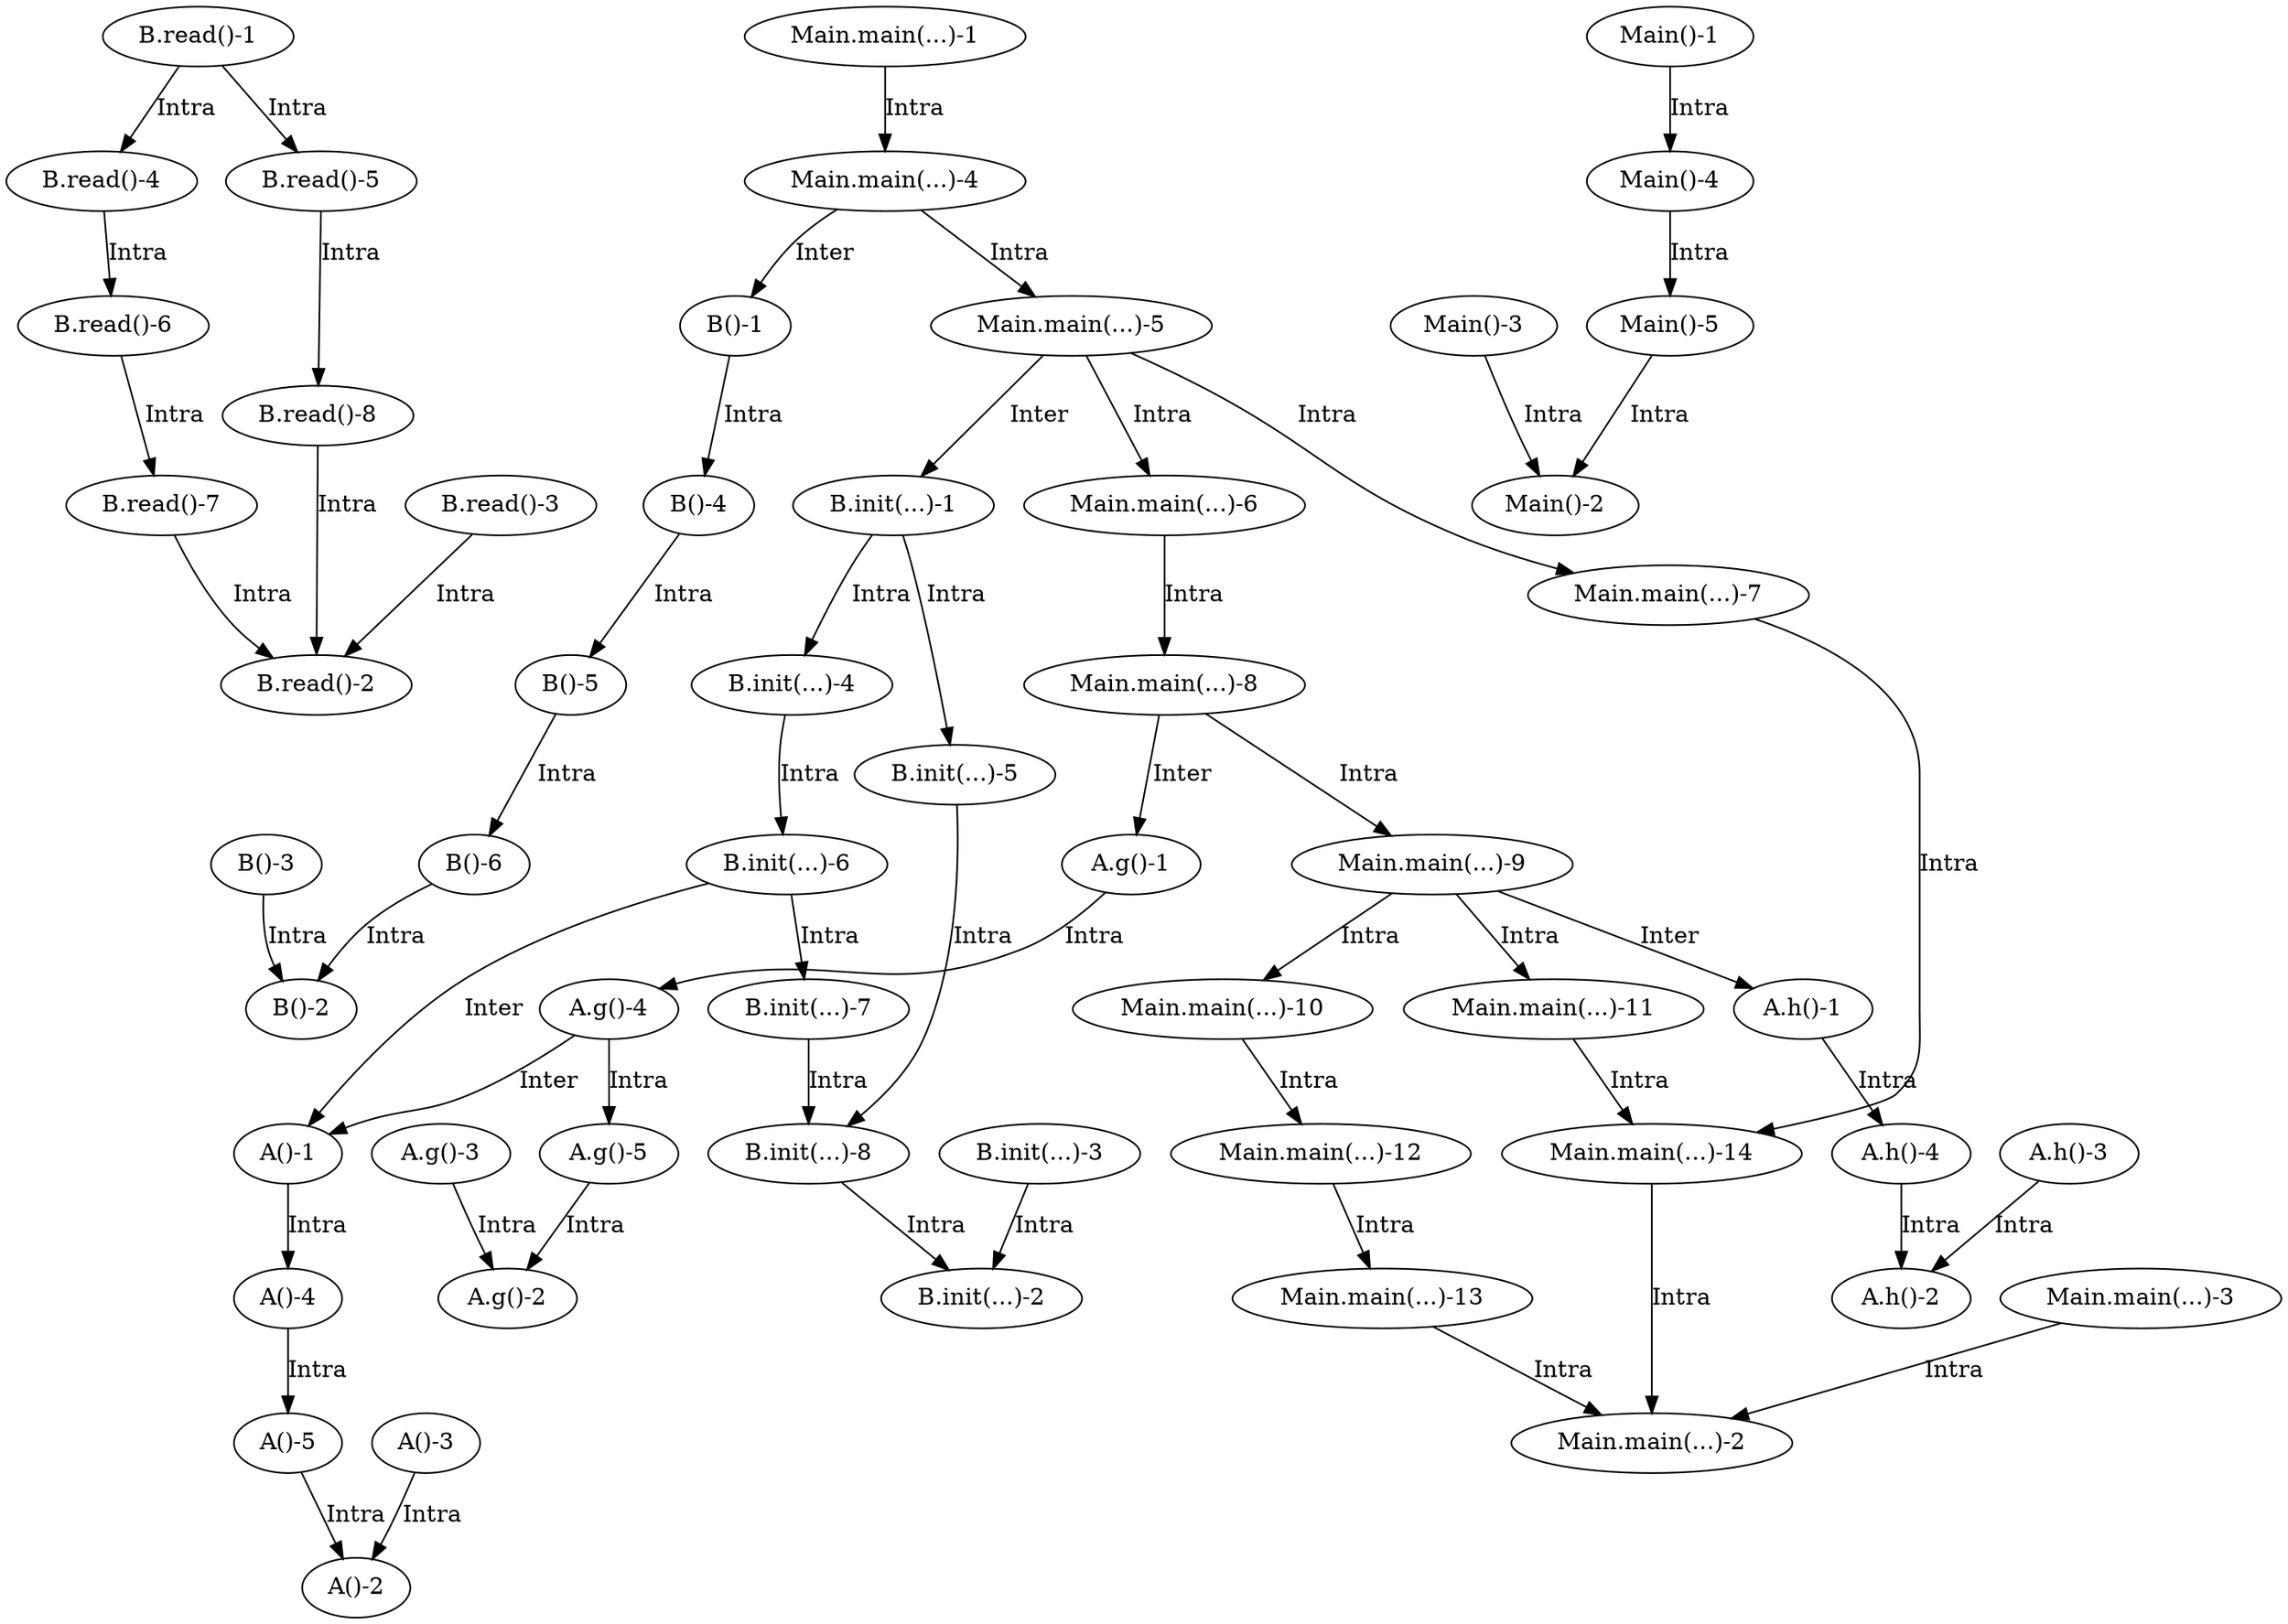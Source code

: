 digraph G {
  "B.read()-4";
  "Main.main(...)-4";
  "B.read()-1";
  "B.read()-6";
  "Main.main(...)-3";
  "Main()-3";
  "B.init(...)-3";
  "A()-5";
  "B.read()-7";
  "A.g()-1";
  "A()-4";
  "A.g()-2";
  "B.init(...)-6";
  "Main.main(...)-14";
  "Main.main(...)-8";
  "B.init(...)-5";
  "B()-2";
  "B()-1";
  "Main.main(...)-1";
  "A.h()-3";
  "Main()-1";
  "Main.main(...)-12";
  "B.init(...)-8";
  "Main.main(...)-2";
  "Main.main(...)-9";
  "A.h()-2";
  "B()-6";
  "A()-1";
  "Main.main(...)-11";
  "B.read()-8";
  "B()-5";
  "A.g()-5";
  "Main.main(...)-5";
  "B()-4";
  "A.h()-1";
  "B.init(...)-7";
  "Main.main(...)-10";
  "B.read()-3";
  "Main.main(...)-7";
  "B()-3";
  "B.read()-5";
  "Main()-5";
  "B.read()-2";
  "Main()-2";
  "A.h()-4";
  "Main()-4";
  "Main.main(...)-13";
  "A.g()-3";
  "A.g()-4";
  "Main.main(...)-6";
  "A()-3";
  "B.init(...)-1";
  "B.init(...)-4";
  "B.init(...)-2";
  "A()-2";
  
  
  "B.read()-4" -> "B.read()-6" [label="Intra", ];
  "Main.main(...)-4" -> "B()-1" [label="Inter", ];
  "Main.main(...)-4" -> "Main.main(...)-5" [label="Intra", ];
  "B.read()-1" -> "B.read()-4" [label="Intra", ];
  "B.read()-1" -> "B.read()-5" [label="Intra", ];
  "B.read()-6" -> "B.read()-7" [label="Intra", ];
  "Main.main(...)-3" -> "Main.main(...)-2" [label="Intra", ];
  "Main()-3" -> "Main()-2" [label="Intra", ];
  "B.init(...)-3" -> "B.init(...)-2" [label="Intra", ];
  "A()-5" -> "A()-2" [label="Intra", ];
  "B.read()-7" -> "B.read()-2" [label="Intra", ];
  "A.g()-1" -> "A.g()-4" [label="Intra", ];
  "A()-4" -> "A()-5" [label="Intra", ];
  "B.init(...)-6" -> "A()-1" [label="Inter", ];
  "B.init(...)-6" -> "B.init(...)-7" [label="Intra", ];
  "Main.main(...)-14" -> "Main.main(...)-2" [label="Intra", ];
  "Main.main(...)-8" -> "A.g()-1" [label="Inter", ];
  "Main.main(...)-8" -> "Main.main(...)-9" [label="Intra", ];
  "B.init(...)-5" -> "B.init(...)-8" [label="Intra", ];
  "B()-1" -> "B()-4" [label="Intra", ];
  "Main.main(...)-1" -> "Main.main(...)-4" [label="Intra", ];
  "A.h()-3" -> "A.h()-2" [label="Intra", ];
  "Main()-1" -> "Main()-4" [label="Intra", ];
  "Main.main(...)-12" -> "Main.main(...)-13" [label="Intra", ];
  "B.init(...)-8" -> "B.init(...)-2" [label="Intra", ];
  "Main.main(...)-9" -> "A.h()-1" [label="Inter", ];
  "Main.main(...)-9" -> "Main.main(...)-10" [label="Intra", ];
  "Main.main(...)-9" -> "Main.main(...)-11" [label="Intra", ];
  "B()-6" -> "B()-2" [label="Intra", ];
  "A()-1" -> "A()-4" [label="Intra", ];
  "Main.main(...)-11" -> "Main.main(...)-14" [label="Intra", ];
  "B.read()-8" -> "B.read()-2" [label="Intra", ];
  "B()-5" -> "B()-6" [label="Intra", ];
  "A.g()-5" -> "A.g()-2" [label="Intra", ];
  "Main.main(...)-5" -> "B.init(...)-1" [label="Inter", ];
  "Main.main(...)-5" -> "Main.main(...)-6" [label="Intra", ];
  "Main.main(...)-5" -> "Main.main(...)-7" [label="Intra", ];
  "B()-4" -> "B()-5" [label="Intra", ];
  "A.h()-1" -> "A.h()-4" [label="Intra", ];
  "B.init(...)-7" -> "B.init(...)-8" [label="Intra", ];
  "Main.main(...)-10" -> "Main.main(...)-12" [label="Intra", ];
  "B.read()-3" -> "B.read()-2" [label="Intra", ];
  "Main.main(...)-7" -> "Main.main(...)-14" [label="Intra", ];
  "B()-3" -> "B()-2" [label="Intra", ];
  "B.read()-5" -> "B.read()-8" [label="Intra", ];
  "Main()-5" -> "Main()-2" [label="Intra", ];
  "A.h()-4" -> "A.h()-2" [label="Intra", ];
  "Main()-4" -> "Main()-5" [label="Intra", ];
  "Main.main(...)-13" -> "Main.main(...)-2" [label="Intra", ];
  "A.g()-3" -> "A.g()-2" [label="Intra", ];
  "A.g()-4" -> "A()-1" [label="Inter", ];
  "A.g()-4" -> "A.g()-5" [label="Intra", ];
  "Main.main(...)-6" -> "Main.main(...)-8" [label="Intra", ];
  "A()-3" -> "A()-2" [label="Intra", ];
  "B.init(...)-1" -> "B.init(...)-4" [label="Intra", ];
  "B.init(...)-1" -> "B.init(...)-5" [label="Intra", ];
  "B.init(...)-4" -> "B.init(...)-6" [label="Intra", ];
  
  }